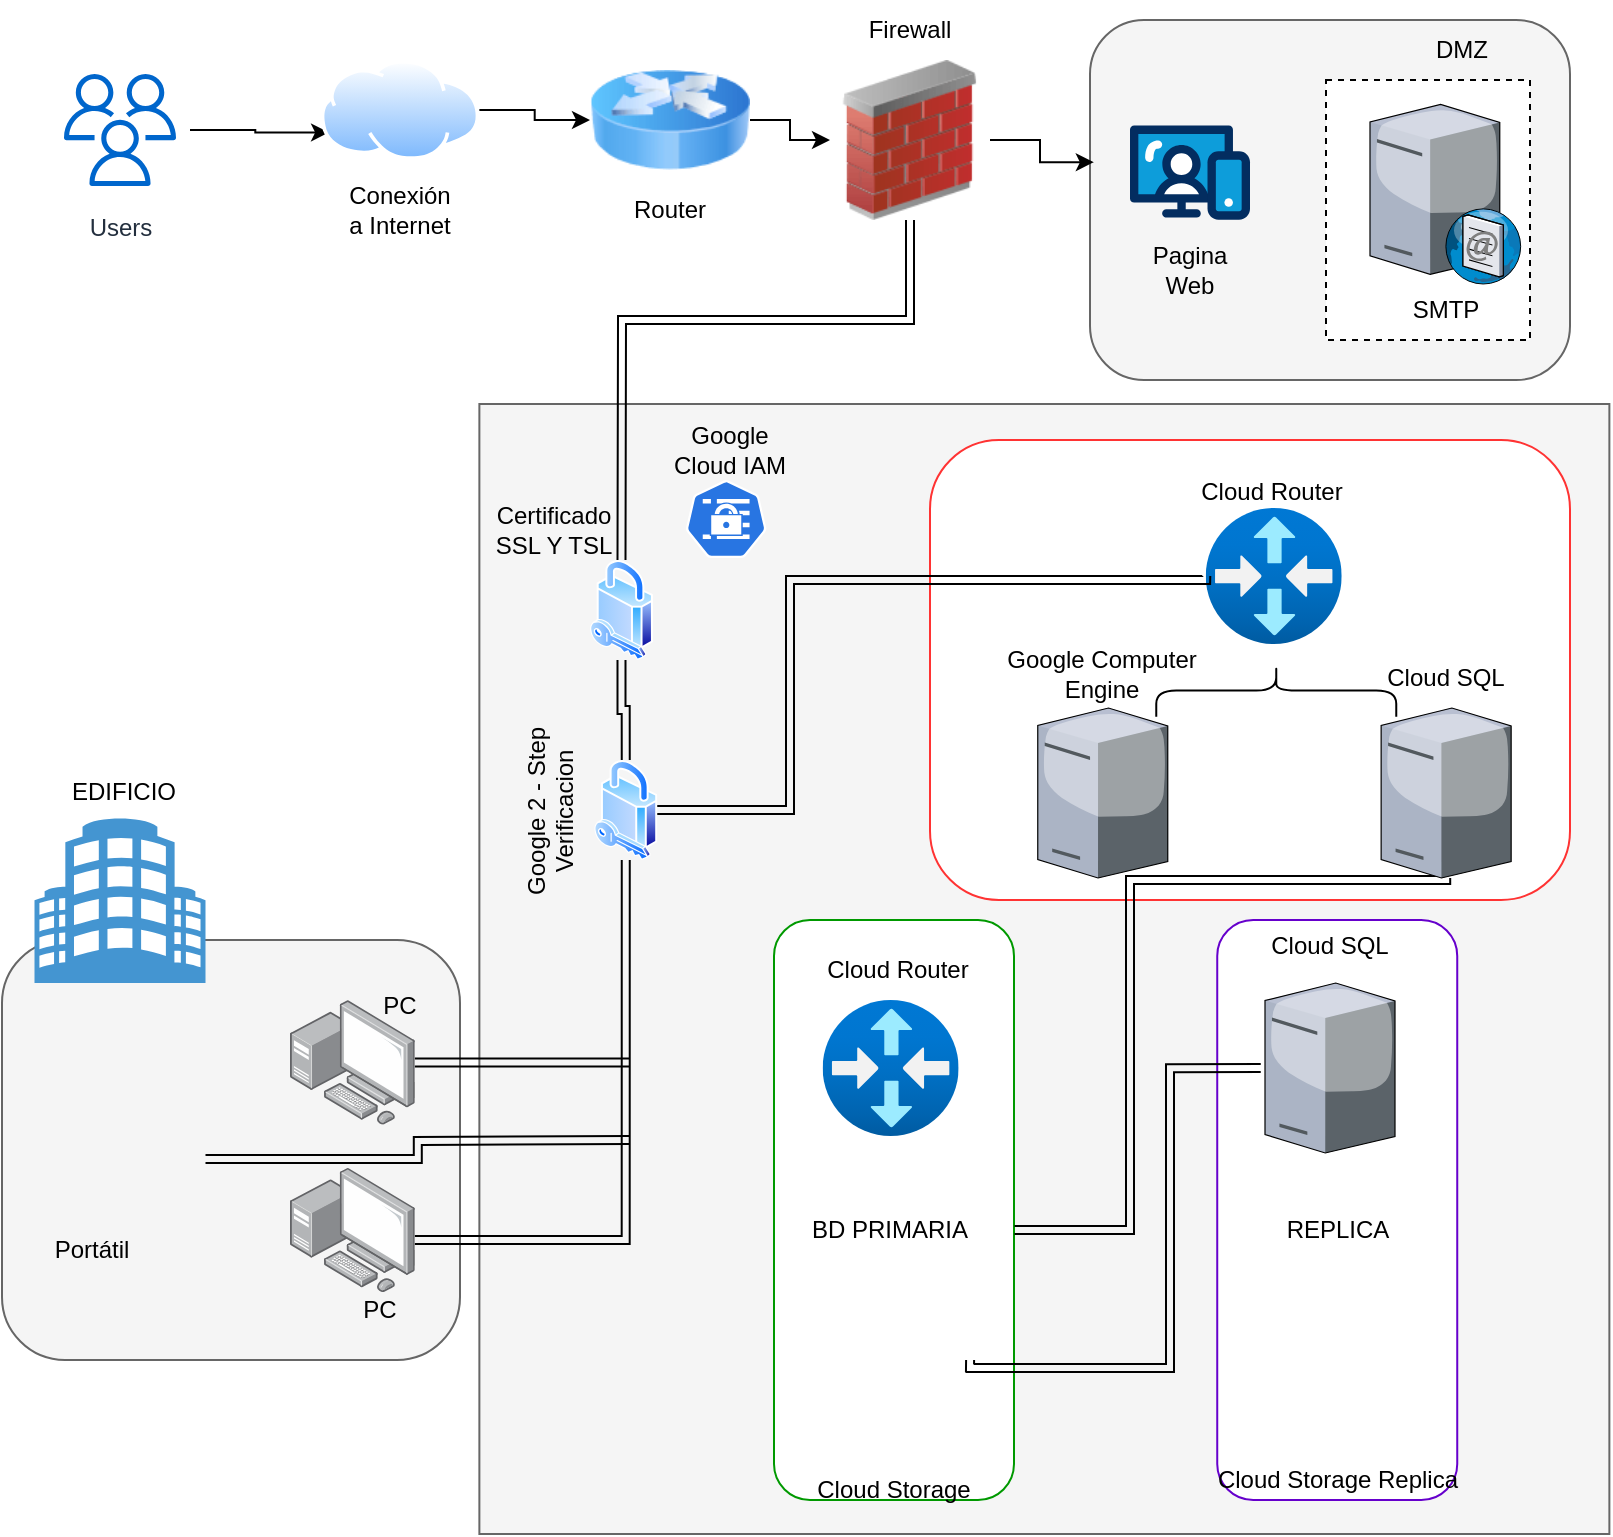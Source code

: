 <mxfile version="24.8.6" pages="2">
  <diagram name="Página-1" id="GUe3IvAtTGba9RbuYRWL">
    <mxGraphModel dx="1434" dy="788" grid="1" gridSize="10" guides="1" tooltips="1" connect="1" arrows="1" fold="1" page="1" pageScale="1" pageWidth="850" pageHeight="1100" math="0" shadow="0">
      <root>
        <mxCell id="0" />
        <mxCell id="1" parent="0" />
        <mxCell id="DaJ65z1MKH0cVFpXB1se-87" value="" style="whiteSpace=wrap;html=1;aspect=fixed;fillColor=#f5f5f5;strokeColor=#666666;fontColor=#333333;" parent="1" vertex="1">
          <mxGeometry x="274.69" y="322" width="565" height="565" as="geometry" />
        </mxCell>
        <mxCell id="DaJ65z1MKH0cVFpXB1se-86" value="" style="rounded=1;whiteSpace=wrap;html=1;strokeColor=#666666;fillColor=#f5f5f5;fontColor=#333333;" parent="1" vertex="1">
          <mxGeometry x="36" y="590" width="229" height="210" as="geometry" />
        </mxCell>
        <mxCell id="DaJ65z1MKH0cVFpXB1se-62" value="" style="rounded=1;whiteSpace=wrap;html=1;strokeColor=#6600CC;" parent="1" vertex="1">
          <mxGeometry x="643.62" y="580" width="120" height="290" as="geometry" />
        </mxCell>
        <mxCell id="DaJ65z1MKH0cVFpXB1se-61" value="" style="rounded=1;whiteSpace=wrap;html=1;strokeColor=#009900;" parent="1" vertex="1">
          <mxGeometry x="422" y="580" width="120" height="290" as="geometry" />
        </mxCell>
        <mxCell id="DaJ65z1MKH0cVFpXB1se-55" value="" style="rounded=1;whiteSpace=wrap;html=1;strokeColor=#FF3333;" parent="1" vertex="1">
          <mxGeometry x="500" y="340" width="320" height="230" as="geometry" />
        </mxCell>
        <mxCell id="DaJ65z1MKH0cVFpXB1se-15" value="" style="rounded=1;whiteSpace=wrap;html=1;strokeColor=#666666;fillColor=#f5f5f5;fontColor=#333333;" parent="1" vertex="1">
          <mxGeometry x="580" y="130" width="240" height="180" as="geometry" />
        </mxCell>
        <mxCell id="DaJ65z1MKH0cVFpXB1se-21" value="" style="rounded=0;whiteSpace=wrap;html=1;dashed=1;" parent="1" vertex="1">
          <mxGeometry x="698" y="160" width="102" height="130" as="geometry" />
        </mxCell>
        <mxCell id="DaJ65z1MKH0cVFpXB1se-10" style="edgeStyle=orthogonalEdgeStyle;rounded=0;orthogonalLoop=1;jettySize=auto;html=1;entryX=0;entryY=0.75;entryDx=0;entryDy=0;" parent="1" source="DaJ65z1MKH0cVFpXB1se-5" target="DaJ65z1MKH0cVFpXB1se-7" edge="1">
          <mxGeometry relative="1" as="geometry" />
        </mxCell>
        <mxCell id="DaJ65z1MKH0cVFpXB1se-5" value="Users" style="sketch=0;outlineConnect=0;fontColor=#232F3E;gradientColor=none;strokeColor=#0066CC;fillColor=#ffffff;dashed=0;verticalLabelPosition=bottom;verticalAlign=top;align=center;html=1;fontSize=12;fontStyle=0;aspect=fixed;shape=mxgraph.aws4.resourceIcon;resIcon=mxgraph.aws4.users;" parent="1" vertex="1">
          <mxGeometry x="60" y="150" width="70" height="70" as="geometry" />
        </mxCell>
        <mxCell id="DaJ65z1MKH0cVFpXB1se-11" style="edgeStyle=orthogonalEdgeStyle;rounded=0;orthogonalLoop=1;jettySize=auto;html=1;entryX=0;entryY=0.5;entryDx=0;entryDy=0;" parent="1" source="DaJ65z1MKH0cVFpXB1se-7" target="DaJ65z1MKH0cVFpXB1se-9" edge="1">
          <mxGeometry relative="1" as="geometry" />
        </mxCell>
        <mxCell id="DaJ65z1MKH0cVFpXB1se-7" value="" style="image;aspect=fixed;perimeter=ellipsePerimeter;html=1;align=center;shadow=0;dashed=0;spacingTop=3;image=img/lib/active_directory/internet_cloud.svg;" parent="1" vertex="1">
          <mxGeometry x="195.32" y="150" width="79.37" height="50" as="geometry" />
        </mxCell>
        <mxCell id="DaJ65z1MKH0cVFpXB1se-8" value="Conexión a Internet" style="text;html=1;align=center;verticalAlign=middle;whiteSpace=wrap;rounded=0;" parent="1" vertex="1">
          <mxGeometry x="205" y="210" width="60" height="30" as="geometry" />
        </mxCell>
        <mxCell id="DaJ65z1MKH0cVFpXB1se-63" style="edgeStyle=orthogonalEdgeStyle;rounded=0;orthogonalLoop=1;jettySize=auto;html=1;" parent="1" source="DaJ65z1MKH0cVFpXB1se-9" target="DaJ65z1MKH0cVFpXB1se-12" edge="1">
          <mxGeometry relative="1" as="geometry" />
        </mxCell>
        <mxCell id="DaJ65z1MKH0cVFpXB1se-9" value="" style="image;html=1;image=img/lib/clip_art/networking/Router_Icon_128x128.png" parent="1" vertex="1">
          <mxGeometry x="330" y="140" width="80" height="80" as="geometry" />
        </mxCell>
        <mxCell id="DaJ65z1MKH0cVFpXB1se-67" style="edgeStyle=orthogonalEdgeStyle;rounded=0;orthogonalLoop=1;jettySize=auto;html=1;shape=link;exitX=0.5;exitY=1;exitDx=0;exitDy=0;" parent="1" source="DaJ65z1MKH0cVFpXB1se-12" target="DaJ65z1MKH0cVFpXB1se-28" edge="1">
          <mxGeometry relative="1" as="geometry">
            <Array as="points">
              <mxPoint x="490" y="280" />
              <mxPoint x="346" y="280" />
            </Array>
            <mxPoint x="409.9" y="346.91" as="sourcePoint" />
          </mxGeometry>
        </mxCell>
        <mxCell id="DaJ65z1MKH0cVFpXB1se-12" value="" style="image;html=1;image=img/lib/clip_art/networking/Firewall_02_128x128.png" parent="1" vertex="1">
          <mxGeometry x="450" y="150" width="80" height="80" as="geometry" />
        </mxCell>
        <mxCell id="DaJ65z1MKH0cVFpXB1se-14" value="" style="verticalLabelPosition=bottom;aspect=fixed;html=1;shape=mxgraph.salesforce.web;" parent="1" vertex="1">
          <mxGeometry x="600" y="182.6" width="60" height="47.4" as="geometry" />
        </mxCell>
        <mxCell id="DaJ65z1MKH0cVFpXB1se-16" value="Pagina Web" style="text;html=1;align=center;verticalAlign=middle;whiteSpace=wrap;rounded=0;" parent="1" vertex="1">
          <mxGeometry x="600" y="240" width="60" height="30" as="geometry" />
        </mxCell>
        <mxCell id="DaJ65z1MKH0cVFpXB1se-17" value="" style="verticalLabelPosition=bottom;sketch=0;aspect=fixed;html=1;verticalAlign=top;strokeColor=none;align=center;outlineConnect=0;shape=mxgraph.citrix.smtp_server;" parent="1" vertex="1">
          <mxGeometry x="720" y="170" width="76" height="92" as="geometry" />
        </mxCell>
        <mxCell id="DaJ65z1MKH0cVFpXB1se-18" style="edgeStyle=orthogonalEdgeStyle;rounded=0;orthogonalLoop=1;jettySize=auto;html=1;entryX=0.008;entryY=0.395;entryDx=0;entryDy=0;entryPerimeter=0;" parent="1" source="DaJ65z1MKH0cVFpXB1se-12" target="DaJ65z1MKH0cVFpXB1se-15" edge="1">
          <mxGeometry relative="1" as="geometry" />
        </mxCell>
        <mxCell id="DaJ65z1MKH0cVFpXB1se-19" value="Router" style="text;html=1;align=center;verticalAlign=middle;whiteSpace=wrap;rounded=0;" parent="1" vertex="1">
          <mxGeometry x="340" y="210" width="60" height="30" as="geometry" />
        </mxCell>
        <mxCell id="DaJ65z1MKH0cVFpXB1se-20" value="Firewall" style="text;html=1;align=center;verticalAlign=middle;whiteSpace=wrap;rounded=0;" parent="1" vertex="1">
          <mxGeometry x="460" y="120" width="60" height="30" as="geometry" />
        </mxCell>
        <mxCell id="DaJ65z1MKH0cVFpXB1se-22" value="SMTP" style="text;html=1;align=center;verticalAlign=middle;whiteSpace=wrap;rounded=0;" parent="1" vertex="1">
          <mxGeometry x="728" y="260" width="60" height="30" as="geometry" />
        </mxCell>
        <mxCell id="DaJ65z1MKH0cVFpXB1se-23" value="DMZ" style="text;html=1;align=center;verticalAlign=middle;whiteSpace=wrap;rounded=0;" parent="1" vertex="1">
          <mxGeometry x="736" y="130" width="60" height="30" as="geometry" />
        </mxCell>
        <mxCell id="DaJ65z1MKH0cVFpXB1se-68" style="edgeStyle=orthogonalEdgeStyle;rounded=0;orthogonalLoop=1;jettySize=auto;html=1;shape=link;" parent="1" source="DaJ65z1MKH0cVFpXB1se-28" target="DaJ65z1MKH0cVFpXB1se-35" edge="1">
          <mxGeometry relative="1" as="geometry" />
        </mxCell>
        <mxCell id="DaJ65z1MKH0cVFpXB1se-28" value="" style="image;aspect=fixed;perimeter=ellipsePerimeter;html=1;align=center;shadow=0;dashed=0;spacingTop=3;image=img/lib/active_directory/security.svg;" parent="1" vertex="1">
          <mxGeometry x="330" y="400" width="31.5" height="50" as="geometry" />
        </mxCell>
        <mxCell id="DaJ65z1MKH0cVFpXB1se-29" value="Certificado SSL Y TSL" style="text;html=1;align=center;verticalAlign=middle;whiteSpace=wrap;rounded=0;" parent="1" vertex="1">
          <mxGeometry x="280" y="370" width="64.25" height="30" as="geometry" />
        </mxCell>
        <mxCell id="DaJ65z1MKH0cVFpXB1se-90" style="edgeStyle=orthogonalEdgeStyle;rounded=0;orthogonalLoop=1;jettySize=auto;html=1;shape=link;" parent="1" source="DaJ65z1MKH0cVFpXB1se-35" target="DaJ65z1MKH0cVFpXB1se-78" edge="1">
          <mxGeometry relative="1" as="geometry">
            <Array as="points">
              <mxPoint x="348" y="740" />
            </Array>
          </mxGeometry>
        </mxCell>
        <mxCell id="DaJ65z1MKH0cVFpXB1se-35" value="" style="image;aspect=fixed;perimeter=ellipsePerimeter;html=1;align=center;shadow=0;dashed=0;spacingTop=3;image=img/lib/active_directory/security.svg;" parent="1" vertex="1">
          <mxGeometry x="332.13" y="500" width="31.5" height="50" as="geometry" />
        </mxCell>
        <mxCell id="DaJ65z1MKH0cVFpXB1se-36" value="Google 2 - Step Verificacion&lt;div&gt;&lt;br&gt;&lt;/div&gt;" style="text;html=1;align=center;verticalAlign=middle;whiteSpace=wrap;rounded=0;rotation=-90;" parent="1" vertex="1">
          <mxGeometry x="255.32" y="510" width="124.25" height="30" as="geometry" />
        </mxCell>
        <mxCell id="DaJ65z1MKH0cVFpXB1se-41" value="" style="image;aspect=fixed;html=1;points=[];align=center;fontSize=12;image=img/lib/azure2/networking/Virtual_Router.svg;" parent="1" vertex="1">
          <mxGeometry x="637.87" y="374" width="68" height="68" as="geometry" />
        </mxCell>
        <mxCell id="DaJ65z1MKH0cVFpXB1se-70" style="edgeStyle=orthogonalEdgeStyle;rounded=0;orthogonalLoop=1;jettySize=auto;html=1;entryX=1;entryY=0.5;entryDx=0;entryDy=0;shape=link;" parent="1" target="DaJ65z1MKH0cVFpXB1se-52" edge="1" source="DaJ65z1MKH0cVFpXB1se-75">
          <mxGeometry relative="1" as="geometry">
            <mxPoint x="643.75" y="504.294" as="sourcePoint" />
            <Array as="points">
              <mxPoint x="758" y="560" />
              <mxPoint x="600" y="560" />
              <mxPoint x="600" y="735" />
            </Array>
          </mxGeometry>
        </mxCell>
        <mxCell id="DaJ65z1MKH0cVFpXB1se-43" value="" style="image;aspect=fixed;html=1;points=[];align=center;fontSize=12;image=img/lib/azure2/networking/Virtual_Router.svg;" parent="1" vertex="1">
          <mxGeometry x="446.32" y="620" width="68" height="68" as="geometry" />
        </mxCell>
        <mxCell id="DaJ65z1MKH0cVFpXB1se-45" value="Google Computer Engine" style="text;html=1;align=center;verticalAlign=middle;whiteSpace=wrap;rounded=0;" parent="1" vertex="1">
          <mxGeometry x="524.45" y="442" width="123.87" height="30" as="geometry" />
        </mxCell>
        <mxCell id="DaJ65z1MKH0cVFpXB1se-46" value="Cloud SQL" style="text;html=1;align=center;verticalAlign=middle;whiteSpace=wrap;rounded=0;" parent="1" vertex="1">
          <mxGeometry x="696.13" y="444" width="123.87" height="30" as="geometry" />
        </mxCell>
        <mxCell id="DaJ65z1MKH0cVFpXB1se-50" value="" style="shape=image;html=1;verticalAlign=top;verticalLabelPosition=bottom;labelBackgroundColor=#ffffff;imageAspect=0;aspect=fixed;image=https://cdn1.iconfinder.com/data/icons/unicons-line-vol-2/24/database-128.png;strokeColor=#0066CC;" parent="1" vertex="1">
          <mxGeometry x="422" y="740" width="128" height="128" as="geometry" />
        </mxCell>
        <mxCell id="DaJ65z1MKH0cVFpXB1se-52" value="BD PRIMARIA" style="text;html=1;align=center;verticalAlign=middle;whiteSpace=wrap;rounded=0;" parent="1" vertex="1">
          <mxGeometry x="418.39" y="720" width="123.87" height="30" as="geometry" />
        </mxCell>
        <mxCell id="DaJ65z1MKH0cVFpXB1se-53" value="" style="shape=image;html=1;verticalAlign=top;verticalLabelPosition=bottom;labelBackgroundColor=#ffffff;imageAspect=0;aspect=fixed;image=https://cdn1.iconfinder.com/data/icons/unicons-line-vol-2/24/database-128.png;strokeColor=#0066CC;" parent="1" vertex="1">
          <mxGeometry x="639.62" y="740" width="128" height="128" as="geometry" />
        </mxCell>
        <mxCell id="DaJ65z1MKH0cVFpXB1se-56" value="REPLICA" style="text;html=1;align=center;verticalAlign=middle;whiteSpace=wrap;rounded=0;" parent="1" vertex="1">
          <mxGeometry x="641.69" y="720" width="123.87" height="30" as="geometry" />
        </mxCell>
        <mxCell id="DaJ65z1MKH0cVFpXB1se-57" value="Cloud Router" style="text;html=1;align=center;verticalAlign=middle;whiteSpace=wrap;rounded=0;" parent="1" vertex="1">
          <mxGeometry x="422" y="590" width="123.87" height="30" as="geometry" />
        </mxCell>
        <mxCell id="DaJ65z1MKH0cVFpXB1se-58" value="Cloud Router" style="text;html=1;align=center;verticalAlign=middle;whiteSpace=wrap;rounded=0;" parent="1" vertex="1">
          <mxGeometry x="609.13" y="351" width="123.87" height="30" as="geometry" />
        </mxCell>
        <mxCell id="DaJ65z1MKH0cVFpXB1se-59" value="Cloud SQL" style="text;html=1;align=center;verticalAlign=middle;whiteSpace=wrap;rounded=0;" parent="1" vertex="1">
          <mxGeometry x="638.07" y="577.75" width="123.87" height="30" as="geometry" />
        </mxCell>
        <mxCell id="DaJ65z1MKH0cVFpXB1se-69" style="edgeStyle=orthogonalEdgeStyle;rounded=0;orthogonalLoop=1;jettySize=auto;html=1;entryX=0.004;entryY=0.5;entryDx=0;entryDy=0;entryPerimeter=0;shape=link;" parent="1" source="DaJ65z1MKH0cVFpXB1se-35" target="DaJ65z1MKH0cVFpXB1se-41" edge="1">
          <mxGeometry relative="1" as="geometry">
            <Array as="points">
              <mxPoint x="430" y="525" />
              <mxPoint x="430" y="410" />
              <mxPoint x="638" y="410" />
            </Array>
          </mxGeometry>
        </mxCell>
        <mxCell id="DaJ65z1MKH0cVFpXB1se-73" style="edgeStyle=orthogonalEdgeStyle;rounded=0;orthogonalLoop=1;jettySize=auto;html=1;entryX=0.766;entryY=0.469;entryDx=0;entryDy=0;entryPerimeter=0;shape=link;" parent="1" target="DaJ65z1MKH0cVFpXB1se-50" edge="1">
          <mxGeometry relative="1" as="geometry">
            <mxPoint x="665.37" y="654.059" as="sourcePoint" />
            <Array as="points">
              <mxPoint x="620" y="654" />
              <mxPoint x="620" y="804" />
              <mxPoint x="520" y="804" />
            </Array>
          </mxGeometry>
        </mxCell>
        <mxCell id="DaJ65z1MKH0cVFpXB1se-74" value="" style="verticalLabelPosition=bottom;sketch=0;aspect=fixed;html=1;verticalAlign=top;strokeColor=none;align=center;outlineConnect=0;shape=mxgraph.citrix.tower_server;" parent="1" vertex="1">
          <mxGeometry x="553.88" y="474" width="65" height="85" as="geometry" />
        </mxCell>
        <mxCell id="DaJ65z1MKH0cVFpXB1se-75" value="" style="verticalLabelPosition=bottom;sketch=0;aspect=fixed;html=1;verticalAlign=top;strokeColor=none;align=center;outlineConnect=0;shape=mxgraph.citrix.tower_server;" parent="1" vertex="1">
          <mxGeometry x="725.57" y="474" width="65" height="85" as="geometry" />
        </mxCell>
        <mxCell id="DaJ65z1MKH0cVFpXB1se-76" value="" style="verticalLabelPosition=bottom;sketch=0;aspect=fixed;html=1;verticalAlign=top;strokeColor=none;align=center;outlineConnect=0;shape=mxgraph.citrix.tower_server;" parent="1" vertex="1">
          <mxGeometry x="667.5" y="611.5" width="65" height="85" as="geometry" />
        </mxCell>
        <mxCell id="DaJ65z1MKH0cVFpXB1se-78" value="" style="image;points=[];aspect=fixed;html=1;align=center;shadow=0;dashed=0;image=img/lib/allied_telesis/computer_and_terminals/Personal_Computer_with_Server.svg;" parent="1" vertex="1">
          <mxGeometry x="180" y="703.8" width="62.4" height="62.4" as="geometry" />
        </mxCell>
        <mxCell id="DaJ65z1MKH0cVFpXB1se-91" style="edgeStyle=orthogonalEdgeStyle;rounded=0;orthogonalLoop=1;jettySize=auto;html=1;shape=link;" parent="1" source="DaJ65z1MKH0cVFpXB1se-79" edge="1">
          <mxGeometry relative="1" as="geometry">
            <mxPoint x="350" y="651.2" as="targetPoint" />
          </mxGeometry>
        </mxCell>
        <mxCell id="DaJ65z1MKH0cVFpXB1se-79" value="" style="image;points=[];aspect=fixed;html=1;align=center;shadow=0;dashed=0;image=img/lib/allied_telesis/computer_and_terminals/Personal_Computer_with_Server.svg;" parent="1" vertex="1">
          <mxGeometry x="180.0" y="620" width="62.4" height="62.4" as="geometry" />
        </mxCell>
        <mxCell id="DaJ65z1MKH0cVFpXB1se-92" style="edgeStyle=orthogonalEdgeStyle;rounded=0;orthogonalLoop=1;jettySize=auto;html=1;shape=link;" parent="1" source="DaJ65z1MKH0cVFpXB1se-82" edge="1">
          <mxGeometry relative="1" as="geometry">
            <mxPoint x="350" y="690" as="targetPoint" />
          </mxGeometry>
        </mxCell>
        <mxCell id="DaJ65z1MKH0cVFpXB1se-82" value="" style="shape=image;html=1;verticalAlign=top;verticalLabelPosition=bottom;labelBackgroundColor=#ffffff;imageAspect=0;aspect=fixed;image=https://cdn2.iconfinder.com/data/icons/whcompare-isometric-web-hosting-servers/50/web-browser-on-laptop-128.png" parent="1" vertex="1">
          <mxGeometry x="56.75" y="659" width="81" height="81" as="geometry" />
        </mxCell>
        <mxCell id="DaJ65z1MKH0cVFpXB1se-83" value="PC" style="text;html=1;align=center;verticalAlign=middle;whiteSpace=wrap;rounded=0;" parent="1" vertex="1">
          <mxGeometry x="205" y="607.75" width="60" height="30" as="geometry" />
        </mxCell>
        <mxCell id="DaJ65z1MKH0cVFpXB1se-84" value="PC" style="text;html=1;align=center;verticalAlign=middle;whiteSpace=wrap;rounded=0;" parent="1" vertex="1">
          <mxGeometry x="195.32" y="760" width="60" height="30" as="geometry" />
        </mxCell>
        <mxCell id="DaJ65z1MKH0cVFpXB1se-85" value="Portátil" style="text;html=1;align=center;verticalAlign=middle;whiteSpace=wrap;rounded=0;" parent="1" vertex="1">
          <mxGeometry x="50.5" y="730" width="60" height="30" as="geometry" />
        </mxCell>
        <mxCell id="DaJ65z1MKH0cVFpXB1se-88" value="" style="shadow=0;dashed=0;html=1;strokeColor=none;fillColor=#4495D1;labelPosition=center;verticalLabelPosition=bottom;verticalAlign=top;align=center;outlineConnect=0;shape=mxgraph.veeam.building;" parent="1" vertex="1">
          <mxGeometry x="52.25" y="529.3" width="85.5" height="82.2" as="geometry" />
        </mxCell>
        <mxCell id="DaJ65z1MKH0cVFpXB1se-89" value="EDIFICIO" style="text;html=1;align=center;verticalAlign=middle;whiteSpace=wrap;rounded=0;" parent="1" vertex="1">
          <mxGeometry x="67" y="501.3" width="60" height="30" as="geometry" />
        </mxCell>
        <mxCell id="6h70fP6vyGC8MMRDD_9y-1" value="" style="shape=curlyBracket;whiteSpace=wrap;html=1;rounded=1;flipH=1;labelPosition=right;verticalLabelPosition=middle;align=left;verticalAlign=middle;rotation=-90;" vertex="1" parent="1">
          <mxGeometry x="660" y="405.3" width="26.26" height="120" as="geometry" />
        </mxCell>
        <mxCell id="6h70fP6vyGC8MMRDD_9y-3" value="Cloud Storage" style="text;html=1;align=center;verticalAlign=middle;whiteSpace=wrap;rounded=0;" vertex="1" parent="1">
          <mxGeometry x="420.07" y="850" width="123.87" height="30" as="geometry" />
        </mxCell>
        <mxCell id="6h70fP6vyGC8MMRDD_9y-4" value="Cloud Storage Replica" style="text;html=1;align=center;verticalAlign=middle;whiteSpace=wrap;rounded=0;" vertex="1" parent="1">
          <mxGeometry x="641.75" y="845" width="123.87" height="30" as="geometry" />
        </mxCell>
        <mxCell id="6h70fP6vyGC8MMRDD_9y-7" value="Google Cloud IAM" style="text;html=1;align=center;verticalAlign=middle;whiteSpace=wrap;rounded=0;" vertex="1" parent="1">
          <mxGeometry x="369.76" y="330.0" width="60" height="30" as="geometry" />
        </mxCell>
        <mxCell id="6h70fP6vyGC8MMRDD_9y-15" value="" style="aspect=fixed;sketch=0;html=1;dashed=0;whitespace=wrap;verticalLabelPosition=bottom;verticalAlign=top;fillColor=#2875E2;strokeColor=#ffffff;points=[[0.005,0.63,0],[0.1,0.2,0],[0.9,0.2,0],[0.5,0,0],[0.995,0.63,0],[0.72,0.99,0],[0.5,1,0],[0.28,0.99,0]];shape=mxgraph.kubernetes.icon2;prIcon=secret" vertex="1" parent="1">
          <mxGeometry x="377.76" y="360" width="40.63" height="39" as="geometry" />
        </mxCell>
      </root>
    </mxGraphModel>
  </diagram>
  <diagram id="pBMpxZ_bNgmdJY4VrNpb" name="Página-2">
    <mxGraphModel grid="0" page="0" gridSize="10" guides="1" tooltips="1" connect="1" arrows="1" fold="1" pageScale="1" pageWidth="850" pageHeight="1100" math="0" shadow="0">
      <root>
        <mxCell id="0" />
        <mxCell id="1" parent="0" />
      </root>
    </mxGraphModel>
  </diagram>
</mxfile>

